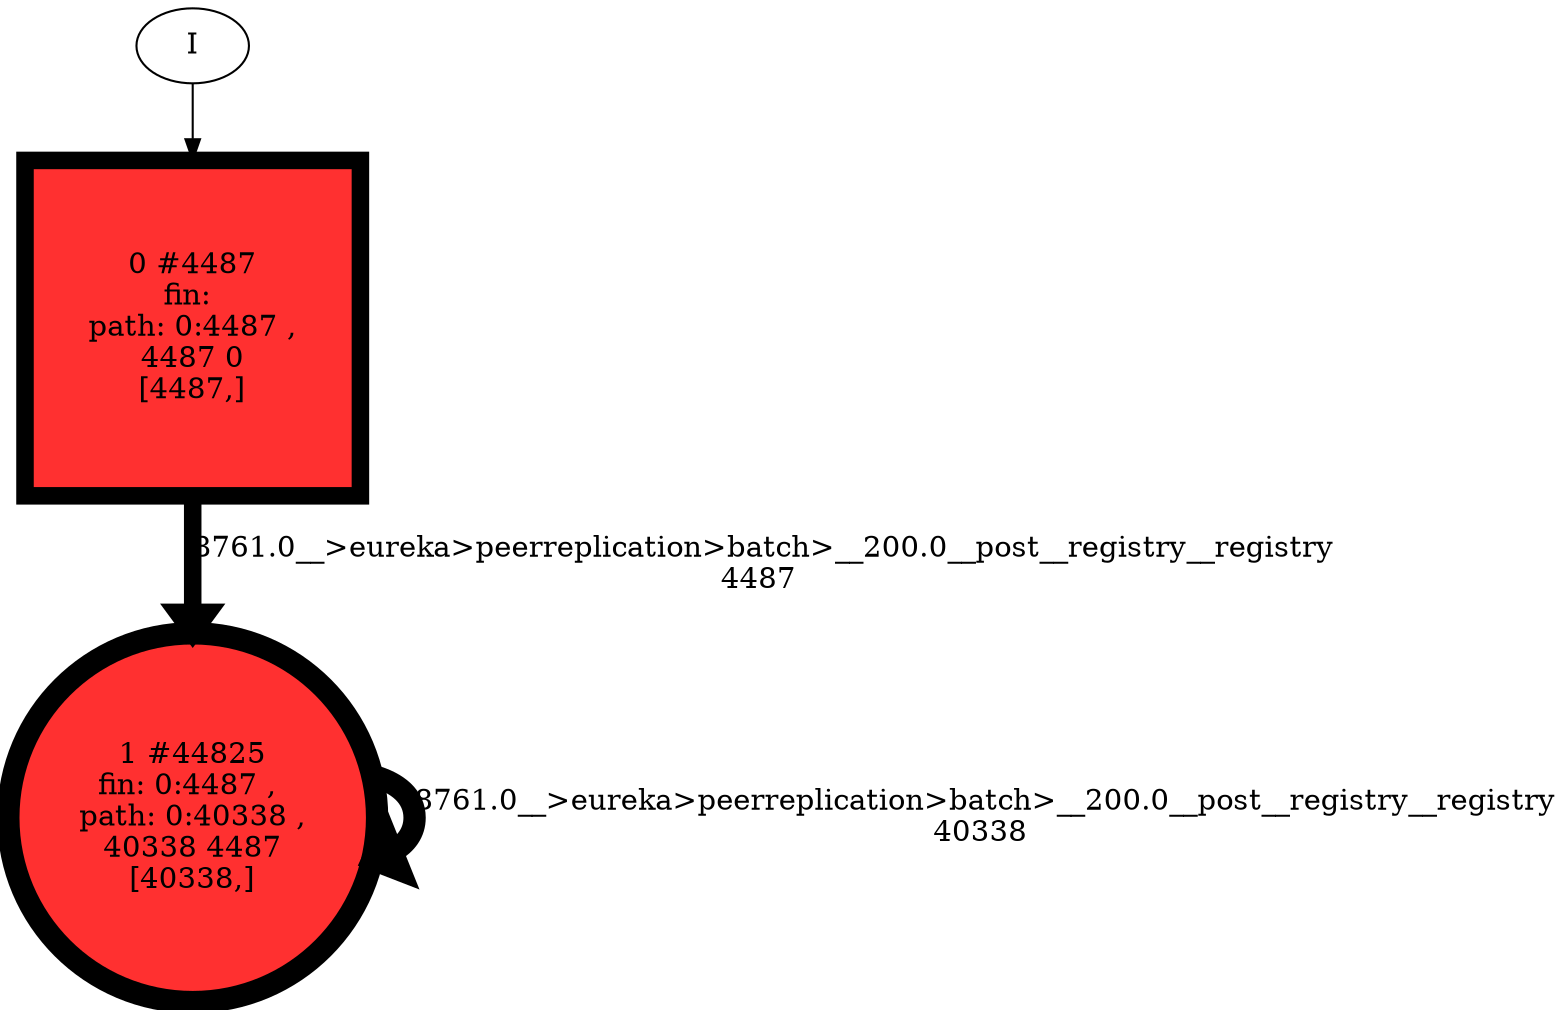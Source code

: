 // produced with flexfringe // 
digraph DFA {
	0 [label="root" shape=box];
		I -> 0;
	0 [ label="0 #4487
fin: 
 path: 0:4487 , 
4487 0
[4487,]" , style=filled, fillcolor="firebrick1", width=2.24168, height=2.24168, penwidth=8.40916];
		0 -> 1 [label="8761.0__>eureka>peerreplication>batch>__200.0__post__registry__registry
4487 " , penwidth=8.40916 ];
	1 [ label="1 #44825
fin: 0:4487 , 
 path: 0:40338 , 
40338 4487
[40338,]" , style=filled, fillcolor="firebrick1", width=2.46049, height=2.46049, penwidth=10.7105];
		1 -> 1 [label="8761.0__>eureka>peerreplication>batch>__200.0__post__registry__registry
40338 " , penwidth=10.7105 ];
}
